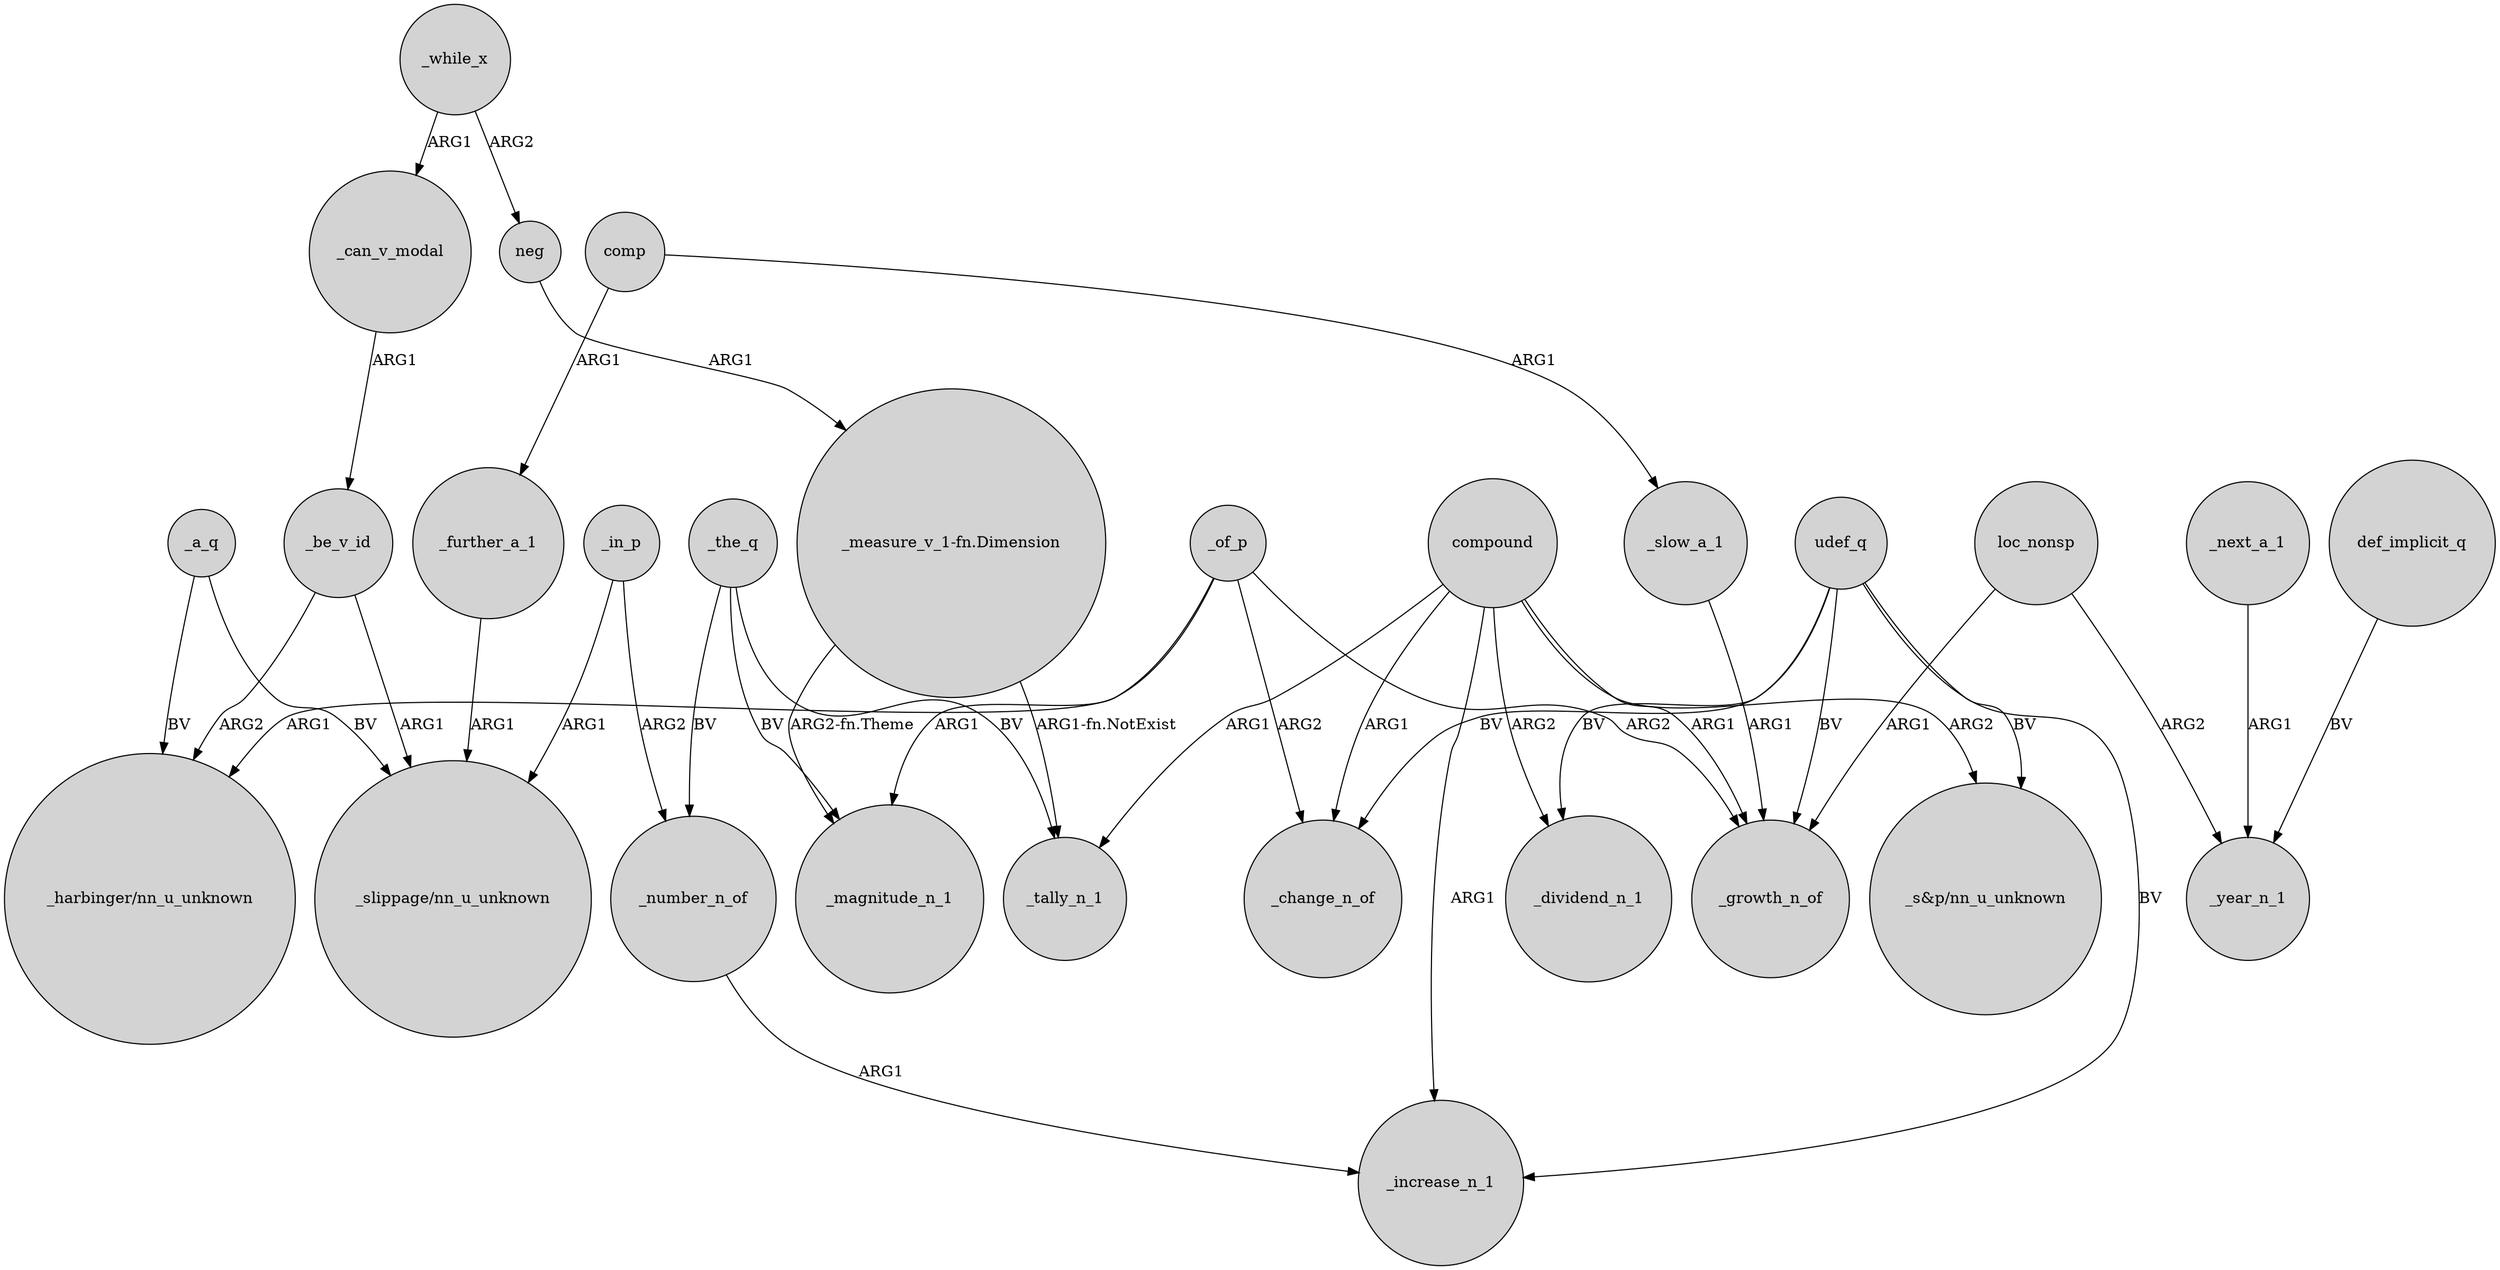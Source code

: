 digraph {
	node [shape=circle style=filled]
	_be_v_id -> "_slippage/nn_u_unknown" [label=ARG1]
	udef_q -> "_s&p/nn_u_unknown" [label=BV]
	neg -> "_measure_v_1-fn.Dimension" [label=ARG1]
	_be_v_id -> "_harbinger/nn_u_unknown" [label=ARG2]
	def_implicit_q -> _year_n_1 [label=BV]
	"_measure_v_1-fn.Dimension" -> _magnitude_n_1 [label="ARG2-fn.Theme"]
	_a_q -> "_slippage/nn_u_unknown" [label=BV]
	_the_q -> _magnitude_n_1 [label=BV]
	_of_p -> _growth_n_of [label=ARG2]
	_of_p -> "_harbinger/nn_u_unknown" [label=ARG1]
	_the_q -> _number_n_of [label=BV]
	_can_v_modal -> _be_v_id [label=ARG1]
	"_measure_v_1-fn.Dimension" -> _tally_n_1 [label="ARG1-fn.NotExist"]
	_of_p -> _magnitude_n_1 [label=ARG1]
	udef_q -> _change_n_of [label=BV]
	compound -> _tally_n_1 [label=ARG1]
	_a_q -> "_harbinger/nn_u_unknown" [label=BV]
	comp -> _further_a_1 [label=ARG1]
	_next_a_1 -> _year_n_1 [label=ARG1]
	udef_q -> _increase_n_1 [label=BV]
	compound -> _change_n_of [label=ARG1]
	loc_nonsp -> _year_n_1 [label=ARG2]
	_in_p -> _number_n_of [label=ARG2]
	comp -> _slow_a_1 [label=ARG1]
	loc_nonsp -> _growth_n_of [label=ARG1]
	_further_a_1 -> "_slippage/nn_u_unknown" [label=ARG1]
	_slow_a_1 -> _growth_n_of [label=ARG1]
	_while_x -> _can_v_modal [label=ARG1]
	_in_p -> "_slippage/nn_u_unknown" [label=ARG1]
	compound -> _dividend_n_1 [label=ARG2]
	_while_x -> neg [label=ARG2]
	compound -> _increase_n_1 [label=ARG1]
	compound -> _growth_n_of [label=ARG1]
	udef_q -> _dividend_n_1 [label=BV]
	_number_n_of -> _increase_n_1 [label=ARG1]
	udef_q -> _growth_n_of [label=BV]
	_the_q -> _tally_n_1 [label=BV]
	_of_p -> _change_n_of [label=ARG2]
	compound -> "_s&p/nn_u_unknown" [label=ARG2]
}
